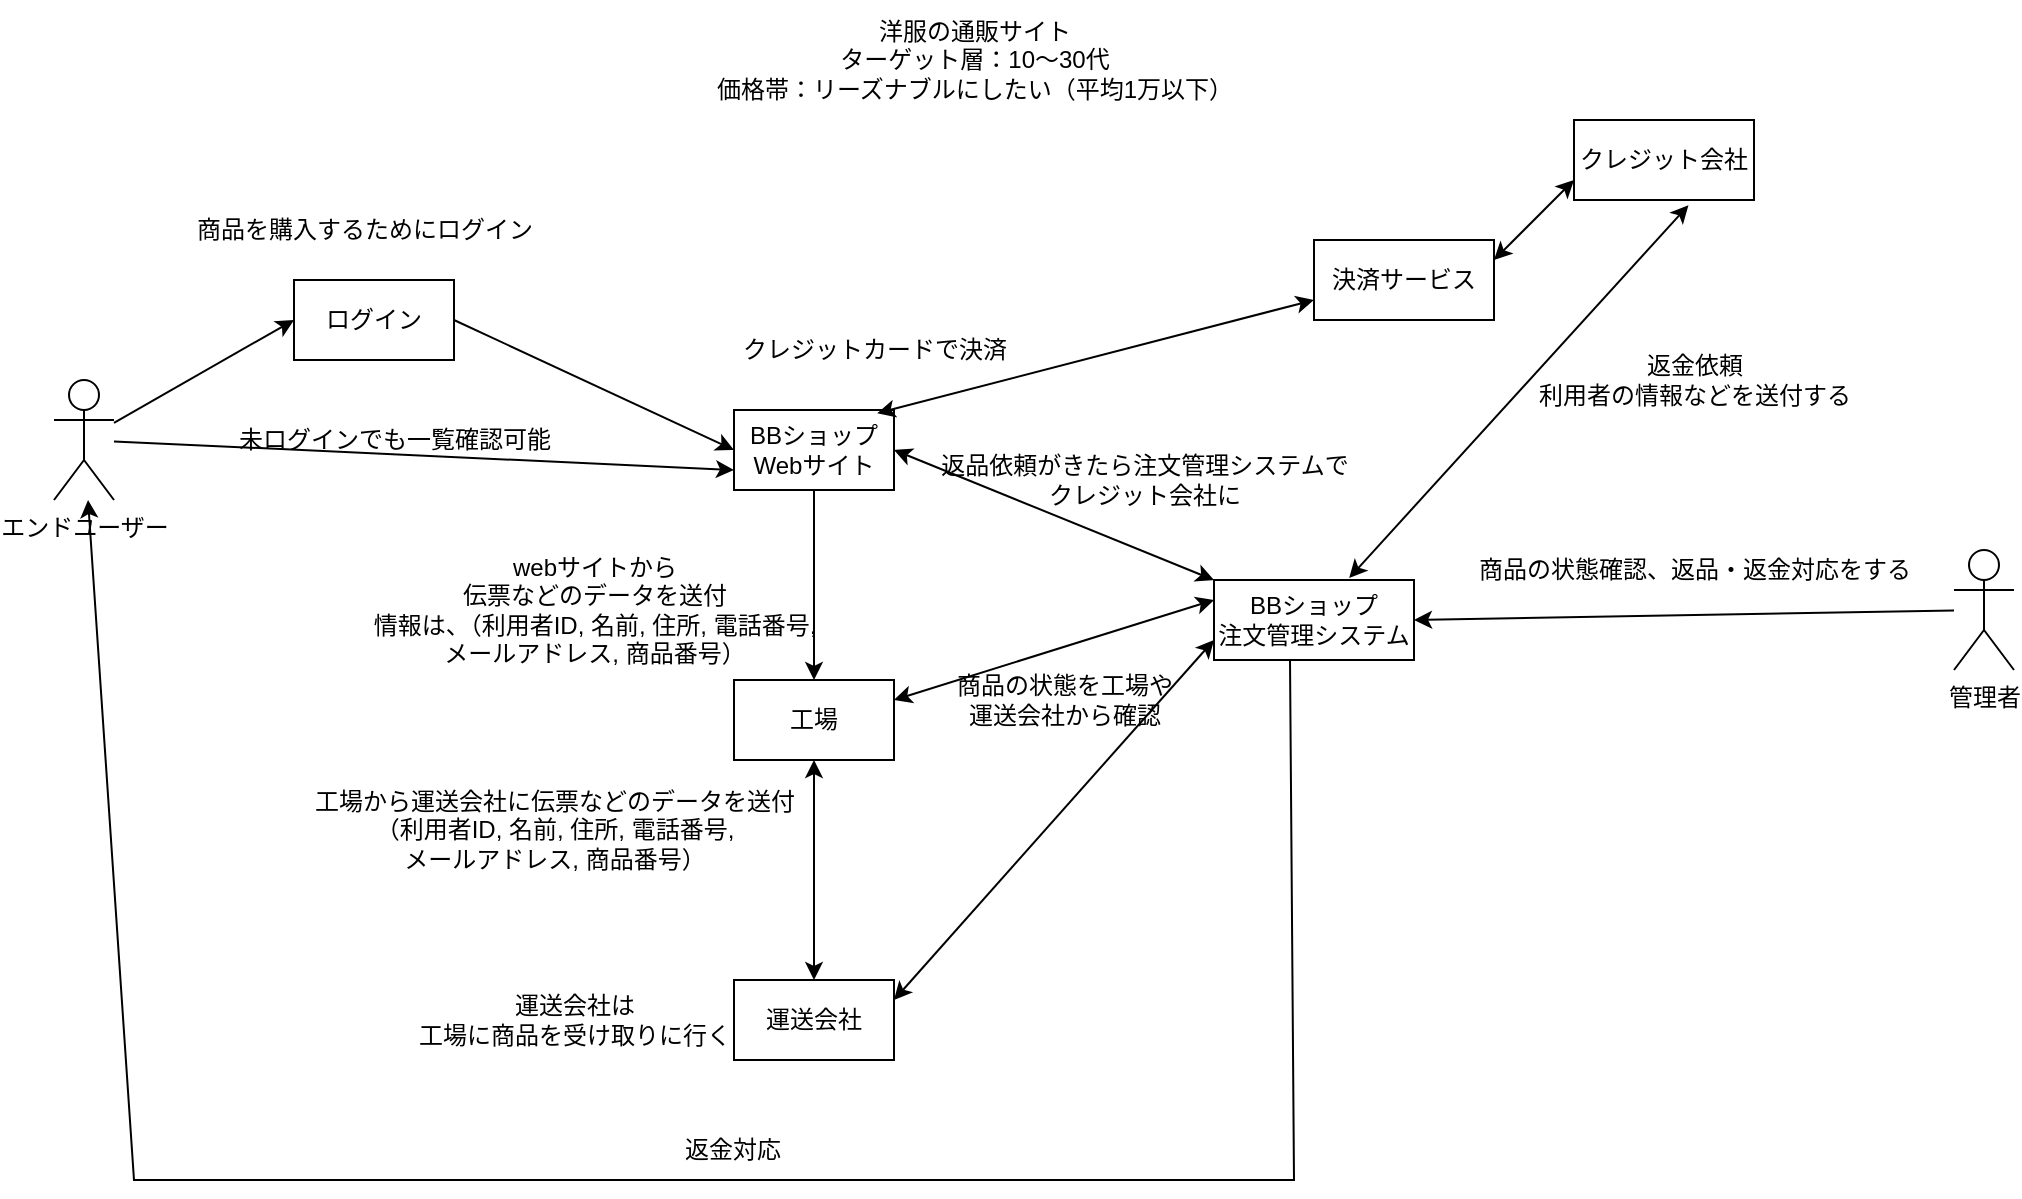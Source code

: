 <mxfile version="28.2.5">
  <diagram name="ページ1" id="TN5GZldVQ0bzjK4ATlJ-">
    <mxGraphModel dx="1034" dy="1739" grid="1" gridSize="10" guides="1" tooltips="1" connect="1" arrows="1" fold="1" page="1" pageScale="1" pageWidth="827" pageHeight="1169" math="0" shadow="0">
      <root>
        <mxCell id="0" />
        <mxCell id="1" parent="0" />
        <mxCell id="Obti_GmHwJAL796aEmRM-1" value="エンドユーザー" style="shape=umlActor;verticalLabelPosition=bottom;verticalAlign=top;html=1;outlineConnect=0;" vertex="1" parent="1">
          <mxGeometry x="40" y="150" width="30" height="60" as="geometry" />
        </mxCell>
        <mxCell id="Obti_GmHwJAL796aEmRM-2" value="管理者" style="shape=umlActor;verticalLabelPosition=bottom;verticalAlign=top;html=1;outlineConnect=0;" vertex="1" parent="1">
          <mxGeometry x="990" y="235" width="30" height="60" as="geometry" />
        </mxCell>
        <mxCell id="Obti_GmHwJAL796aEmRM-3" value="ログイン" style="rounded=0;whiteSpace=wrap;html=1;" vertex="1" parent="1">
          <mxGeometry x="160" y="100" width="80" height="40" as="geometry" />
        </mxCell>
        <mxCell id="Obti_GmHwJAL796aEmRM-4" value="" style="endArrow=classic;html=1;rounded=0;entryX=0;entryY=0.5;entryDx=0;entryDy=0;" edge="1" parent="1" source="Obti_GmHwJAL796aEmRM-1" target="Obti_GmHwJAL796aEmRM-3">
          <mxGeometry width="50" height="50" relative="1" as="geometry">
            <mxPoint x="390" y="320" as="sourcePoint" />
            <mxPoint x="440" y="270" as="targetPoint" />
          </mxGeometry>
        </mxCell>
        <mxCell id="Obti_GmHwJAL796aEmRM-7" value="" style="endArrow=classic;html=1;rounded=0;entryX=0;entryY=0.5;entryDx=0;entryDy=0;exitX=1;exitY=0.5;exitDx=0;exitDy=0;" edge="1" parent="1" source="Obti_GmHwJAL796aEmRM-3" target="Obti_GmHwJAL796aEmRM-11">
          <mxGeometry width="50" height="50" relative="1" as="geometry">
            <mxPoint x="320" y="224" as="sourcePoint" />
            <mxPoint x="420" y="120" as="targetPoint" />
          </mxGeometry>
        </mxCell>
        <mxCell id="Obti_GmHwJAL796aEmRM-11" value="BBショップ&lt;br&gt;Webサイト" style="rounded=0;whiteSpace=wrap;html=1;" vertex="1" parent="1">
          <mxGeometry x="380" y="165" width="80" height="40" as="geometry" />
        </mxCell>
        <mxCell id="Obti_GmHwJAL796aEmRM-12" value="商品を購入するためにログイン" style="text;html=1;align=center;verticalAlign=middle;resizable=0;points=[];autosize=1;strokeColor=none;fillColor=none;" vertex="1" parent="1">
          <mxGeometry x="100" y="60" width="190" height="30" as="geometry" />
        </mxCell>
        <mxCell id="Obti_GmHwJAL796aEmRM-13" value="" style="endArrow=classic;html=1;rounded=0;entryX=0;entryY=0.75;entryDx=0;entryDy=0;" edge="1" parent="1" source="Obti_GmHwJAL796aEmRM-1" target="Obti_GmHwJAL796aEmRM-11">
          <mxGeometry width="50" height="50" relative="1" as="geometry">
            <mxPoint x="180" y="271" as="sourcePoint" />
            <mxPoint x="270" y="220" as="targetPoint" />
          </mxGeometry>
        </mxCell>
        <mxCell id="Obti_GmHwJAL796aEmRM-14" value="未ログインでも一覧確認可能" style="text;html=1;align=center;verticalAlign=middle;resizable=0;points=[];autosize=1;strokeColor=none;fillColor=none;" vertex="1" parent="1">
          <mxGeometry x="120" y="165" width="180" height="30" as="geometry" />
        </mxCell>
        <mxCell id="Obti_GmHwJAL796aEmRM-15" value="BBショップ&lt;br&gt;注文管理システム" style="rounded=0;whiteSpace=wrap;html=1;" vertex="1" parent="1">
          <mxGeometry x="620" y="250" width="100" height="40" as="geometry" />
        </mxCell>
        <mxCell id="Obti_GmHwJAL796aEmRM-16" value="" style="endArrow=classic;html=1;rounded=0;entryX=1;entryY=0.5;entryDx=0;entryDy=0;" edge="1" parent="1" source="Obti_GmHwJAL796aEmRM-2" target="Obti_GmHwJAL796aEmRM-15">
          <mxGeometry width="50" height="50" relative="1" as="geometry">
            <mxPoint x="650" y="170" as="sourcePoint" />
            <mxPoint x="760" y="235" as="targetPoint" />
          </mxGeometry>
        </mxCell>
        <mxCell id="Obti_GmHwJAL796aEmRM-17" value="商品の状態確認、返品・返金対応をする" style="text;html=1;align=center;verticalAlign=middle;resizable=0;points=[];autosize=1;strokeColor=none;fillColor=none;" vertex="1" parent="1">
          <mxGeometry x="740" y="230" width="240" height="30" as="geometry" />
        </mxCell>
        <mxCell id="Obti_GmHwJAL796aEmRM-23" value="工場" style="rounded=0;whiteSpace=wrap;html=1;" vertex="1" parent="1">
          <mxGeometry x="380" y="300" width="80" height="40" as="geometry" />
        </mxCell>
        <mxCell id="Obti_GmHwJAL796aEmRM-24" value="運送会社" style="rounded=0;whiteSpace=wrap;html=1;" vertex="1" parent="1">
          <mxGeometry x="380" y="450" width="80" height="40" as="geometry" />
        </mxCell>
        <mxCell id="Obti_GmHwJAL796aEmRM-25" value="" style="endArrow=classic;startArrow=classic;html=1;rounded=0;exitX=1;exitY=0.5;exitDx=0;exitDy=0;entryX=0;entryY=0;entryDx=0;entryDy=0;" edge="1" parent="1" source="Obti_GmHwJAL796aEmRM-11" target="Obti_GmHwJAL796aEmRM-15">
          <mxGeometry width="50" height="50" relative="1" as="geometry">
            <mxPoint x="540" y="290" as="sourcePoint" />
            <mxPoint x="590" y="220" as="targetPoint" />
          </mxGeometry>
        </mxCell>
        <mxCell id="Obti_GmHwJAL796aEmRM-27" value="" style="endArrow=classic;startArrow=classic;html=1;rounded=0;exitX=1;exitY=0.25;exitDx=0;exitDy=0;entryX=0;entryY=0.25;entryDx=0;entryDy=0;" edge="1" parent="1" source="Obti_GmHwJAL796aEmRM-23" target="Obti_GmHwJAL796aEmRM-15">
          <mxGeometry width="50" height="50" relative="1" as="geometry">
            <mxPoint x="570" y="390" as="sourcePoint" />
            <mxPoint x="730" y="455" as="targetPoint" />
          </mxGeometry>
        </mxCell>
        <mxCell id="Obti_GmHwJAL796aEmRM-28" value="" style="endArrow=classic;startArrow=classic;html=1;rounded=0;exitX=1;exitY=0.25;exitDx=0;exitDy=0;entryX=0;entryY=0.75;entryDx=0;entryDy=0;" edge="1" parent="1" source="Obti_GmHwJAL796aEmRM-24" target="Obti_GmHwJAL796aEmRM-15">
          <mxGeometry width="50" height="50" relative="1" as="geometry">
            <mxPoint x="550" y="430" as="sourcePoint" />
            <mxPoint x="710" y="360" as="targetPoint" />
          </mxGeometry>
        </mxCell>
        <mxCell id="Obti_GmHwJAL796aEmRM-29" value="商品の状態を工場や&lt;br&gt;運送会社から確認" style="text;html=1;align=center;verticalAlign=middle;resizable=0;points=[];autosize=1;strokeColor=none;fillColor=none;" vertex="1" parent="1">
          <mxGeometry x="480" y="290" width="130" height="40" as="geometry" />
        </mxCell>
        <mxCell id="Obti_GmHwJAL796aEmRM-30" value="" style="endArrow=classic;html=1;rounded=0;exitX=0.5;exitY=1;exitDx=0;exitDy=0;entryX=0.5;entryY=0;entryDx=0;entryDy=0;" edge="1" parent="1" source="Obti_GmHwJAL796aEmRM-11" target="Obti_GmHwJAL796aEmRM-23">
          <mxGeometry width="50" height="50" relative="1" as="geometry">
            <mxPoint x="540" y="330" as="sourcePoint" />
            <mxPoint x="590" y="280" as="targetPoint" />
          </mxGeometry>
        </mxCell>
        <mxCell id="Obti_GmHwJAL796aEmRM-31" value="" style="endArrow=classic;startArrow=classic;html=1;rounded=0;exitX=0.5;exitY=1;exitDx=0;exitDy=0;" edge="1" parent="1" source="Obti_GmHwJAL796aEmRM-23" target="Obti_GmHwJAL796aEmRM-24">
          <mxGeometry width="50" height="50" relative="1" as="geometry">
            <mxPoint x="540" y="330" as="sourcePoint" />
            <mxPoint x="590" y="280" as="targetPoint" />
          </mxGeometry>
        </mxCell>
        <mxCell id="Obti_GmHwJAL796aEmRM-33" value="webサイトから&lt;br&gt;伝票などのデータを送付&lt;br&gt;情報は、（利用者ID, 名前, 住所, 電話番号, &lt;br&gt;メールアドレス, 商品番号）" style="text;html=1;align=center;verticalAlign=middle;resizable=0;points=[];autosize=1;strokeColor=none;fillColor=none;" vertex="1" parent="1">
          <mxGeometry x="190" y="230" width="240" height="70" as="geometry" />
        </mxCell>
        <mxCell id="Obti_GmHwJAL796aEmRM-34" value="洋服の通販サイト&lt;br&gt;ターゲット層：10～30代&lt;br&gt;価格帯：リーズナブルにしたい（平均1万以下）" style="text;html=1;align=center;verticalAlign=middle;resizable=0;points=[];autosize=1;strokeColor=none;fillColor=none;" vertex="1" parent="1">
          <mxGeometry x="360" y="-40" width="280" height="60" as="geometry" />
        </mxCell>
        <mxCell id="Obti_GmHwJAL796aEmRM-35" value="工場から運送会社に伝票などのデータを送付&lt;br&gt;（利用者ID, 名前, 住所, 電話番号,&lt;br&gt;メールアドレス, 商品番号）" style="text;html=1;align=center;verticalAlign=middle;resizable=0;points=[];autosize=1;strokeColor=none;fillColor=none;" vertex="1" parent="1">
          <mxGeometry x="160" y="345" width="260" height="60" as="geometry" />
        </mxCell>
        <mxCell id="Obti_GmHwJAL796aEmRM-36" value="クレジット会社" style="rounded=0;whiteSpace=wrap;html=1;" vertex="1" parent="1">
          <mxGeometry x="800" y="20" width="90" height="40" as="geometry" />
        </mxCell>
        <mxCell id="Obti_GmHwJAL796aEmRM-37" value="返品依頼がきたら注文管理システムで&lt;br&gt;クレジット会社に" style="text;html=1;align=center;verticalAlign=middle;resizable=0;points=[];autosize=1;strokeColor=none;fillColor=none;" vertex="1" parent="1">
          <mxGeometry x="470" y="180" width="230" height="40" as="geometry" />
        </mxCell>
        <mxCell id="Obti_GmHwJAL796aEmRM-38" value="決済サービス" style="rounded=0;whiteSpace=wrap;html=1;" vertex="1" parent="1">
          <mxGeometry x="670" y="80" width="90" height="40" as="geometry" />
        </mxCell>
        <mxCell id="Obti_GmHwJAL796aEmRM-39" value="" style="endArrow=classic;startArrow=classic;html=1;rounded=0;entryX=0;entryY=0.75;entryDx=0;entryDy=0;exitX=0.895;exitY=0.04;exitDx=0;exitDy=0;exitPerimeter=0;" edge="1" parent="1" source="Obti_GmHwJAL796aEmRM-11" target="Obti_GmHwJAL796aEmRM-38">
          <mxGeometry width="50" height="50" relative="1" as="geometry">
            <mxPoint x="430" y="150" as="sourcePoint" />
            <mxPoint x="480" y="100" as="targetPoint" />
          </mxGeometry>
        </mxCell>
        <mxCell id="Obti_GmHwJAL796aEmRM-40" value="クレジットカードで決済" style="text;html=1;align=center;verticalAlign=middle;resizable=0;points=[];autosize=1;strokeColor=none;fillColor=none;" vertex="1" parent="1">
          <mxGeometry x="370" y="120" width="160" height="30" as="geometry" />
        </mxCell>
        <mxCell id="Obti_GmHwJAL796aEmRM-41" value="" style="endArrow=classic;startArrow=classic;html=1;rounded=0;entryX=0;entryY=0.75;entryDx=0;entryDy=0;exitX=1;exitY=0.25;exitDx=0;exitDy=0;" edge="1" parent="1" source="Obti_GmHwJAL796aEmRM-38" target="Obti_GmHwJAL796aEmRM-36">
          <mxGeometry width="50" height="50" relative="1" as="geometry">
            <mxPoint x="740" y="177" as="sourcePoint" />
            <mxPoint x="838" y="110" as="targetPoint" />
          </mxGeometry>
        </mxCell>
        <mxCell id="Obti_GmHwJAL796aEmRM-43" value="" style="endArrow=classic;startArrow=classic;html=1;rounded=0;entryX=0.636;entryY=1.065;entryDx=0;entryDy=0;entryPerimeter=0;exitX=0.676;exitY=-0.025;exitDx=0;exitDy=0;exitPerimeter=0;" edge="1" parent="1" source="Obti_GmHwJAL796aEmRM-15" target="Obti_GmHwJAL796aEmRM-36">
          <mxGeometry width="50" height="50" relative="1" as="geometry">
            <mxPoint x="450" y="260" as="sourcePoint" />
            <mxPoint x="500" y="210" as="targetPoint" />
          </mxGeometry>
        </mxCell>
        <mxCell id="Obti_GmHwJAL796aEmRM-44" value="返金依頼&lt;br&gt;利用者の情報などを送付する" style="text;html=1;align=center;verticalAlign=middle;resizable=0;points=[];autosize=1;strokeColor=none;fillColor=none;" vertex="1" parent="1">
          <mxGeometry x="770" y="130" width="180" height="40" as="geometry" />
        </mxCell>
        <mxCell id="Obti_GmHwJAL796aEmRM-45" value="" style="endArrow=classic;html=1;rounded=0;exitX=0.38;exitY=0.995;exitDx=0;exitDy=0;exitPerimeter=0;" edge="1" parent="1" source="Obti_GmHwJAL796aEmRM-15" target="Obti_GmHwJAL796aEmRM-1">
          <mxGeometry width="50" height="50" relative="1" as="geometry">
            <mxPoint x="880" y="400" as="sourcePoint" />
            <mxPoint x="60" y="250" as="targetPoint" />
            <Array as="points">
              <mxPoint x="660" y="550" />
              <mxPoint x="360" y="550" />
              <mxPoint x="80" y="550" />
            </Array>
          </mxGeometry>
        </mxCell>
        <mxCell id="Obti_GmHwJAL796aEmRM-46" value="返金対応" style="text;html=1;align=center;verticalAlign=middle;resizable=0;points=[];autosize=1;strokeColor=none;fillColor=none;" vertex="1" parent="1">
          <mxGeometry x="344" y="520" width="70" height="30" as="geometry" />
        </mxCell>
        <mxCell id="Obti_GmHwJAL796aEmRM-48" value="運送会社は&lt;br&gt;工場に商品を受け取りに行く" style="text;html=1;align=center;verticalAlign=middle;resizable=0;points=[];autosize=1;strokeColor=none;fillColor=none;" vertex="1" parent="1">
          <mxGeometry x="210" y="450" width="180" height="40" as="geometry" />
        </mxCell>
      </root>
    </mxGraphModel>
  </diagram>
</mxfile>

